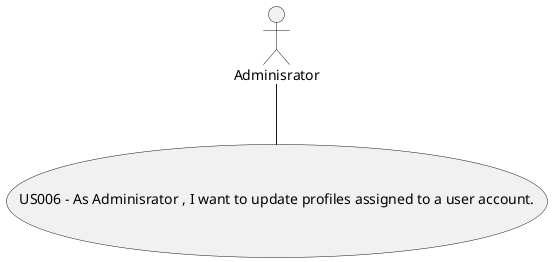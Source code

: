 @startuml
'https://plantuml.com/use-case-diagram
actor Adminisrator

usecase (US006 - As Adminisrator , I want to update profiles assigned to a user account.)

:Adminisrator: --(US006 - As Adminisrator , I want to update profiles assigned to a user account.)
@enduml